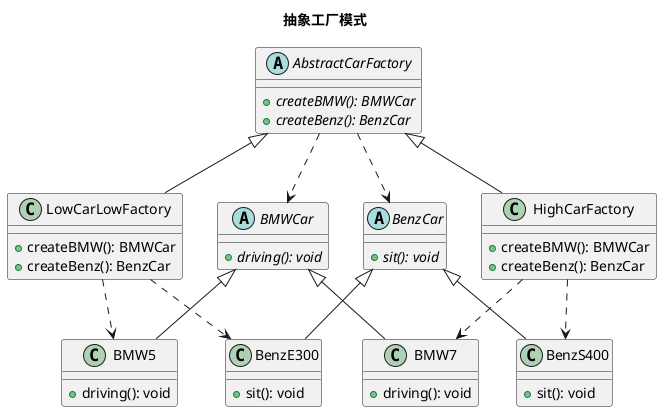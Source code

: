 @startuml
title 抽象工厂模式

abstract BMWCar {
    + {abstract} driving(): void
}

abstract BenzCar {
    + {abstract} sit(): void
}

class BMW5 extends BMWCar {
    + driving(): void
}

class BMW7 extends BMWCar {
    + driving(): void
}

class BenzE300 extends BenzCar {
    + sit(): void
}

class BenzS400 extends BenzCar {
    + sit(): void
}

abstract AbstractCarFactory {
    + {abstract} createBMW(): BMWCar
    + {abstract} createBenz(): BenzCar
}

class LowCarLowFactory extends AbstractCarFactory {
    + createBMW(): BMWCar
    + createBenz(): BenzCar
}

class HighCarFactory extends AbstractCarFactory {
    + createBMW(): BMWCar
    + createBenz(): BenzCar
}

AbstractCarFactory ..> BMWCar
AbstractCarFactory ..> BenzCar

LowCarLowFactory ..> BMW5
LowCarLowFactory ..> BenzE300

HighCarFactory ..> BMW7
HighCarFactory ..> BenzS400

@enduml